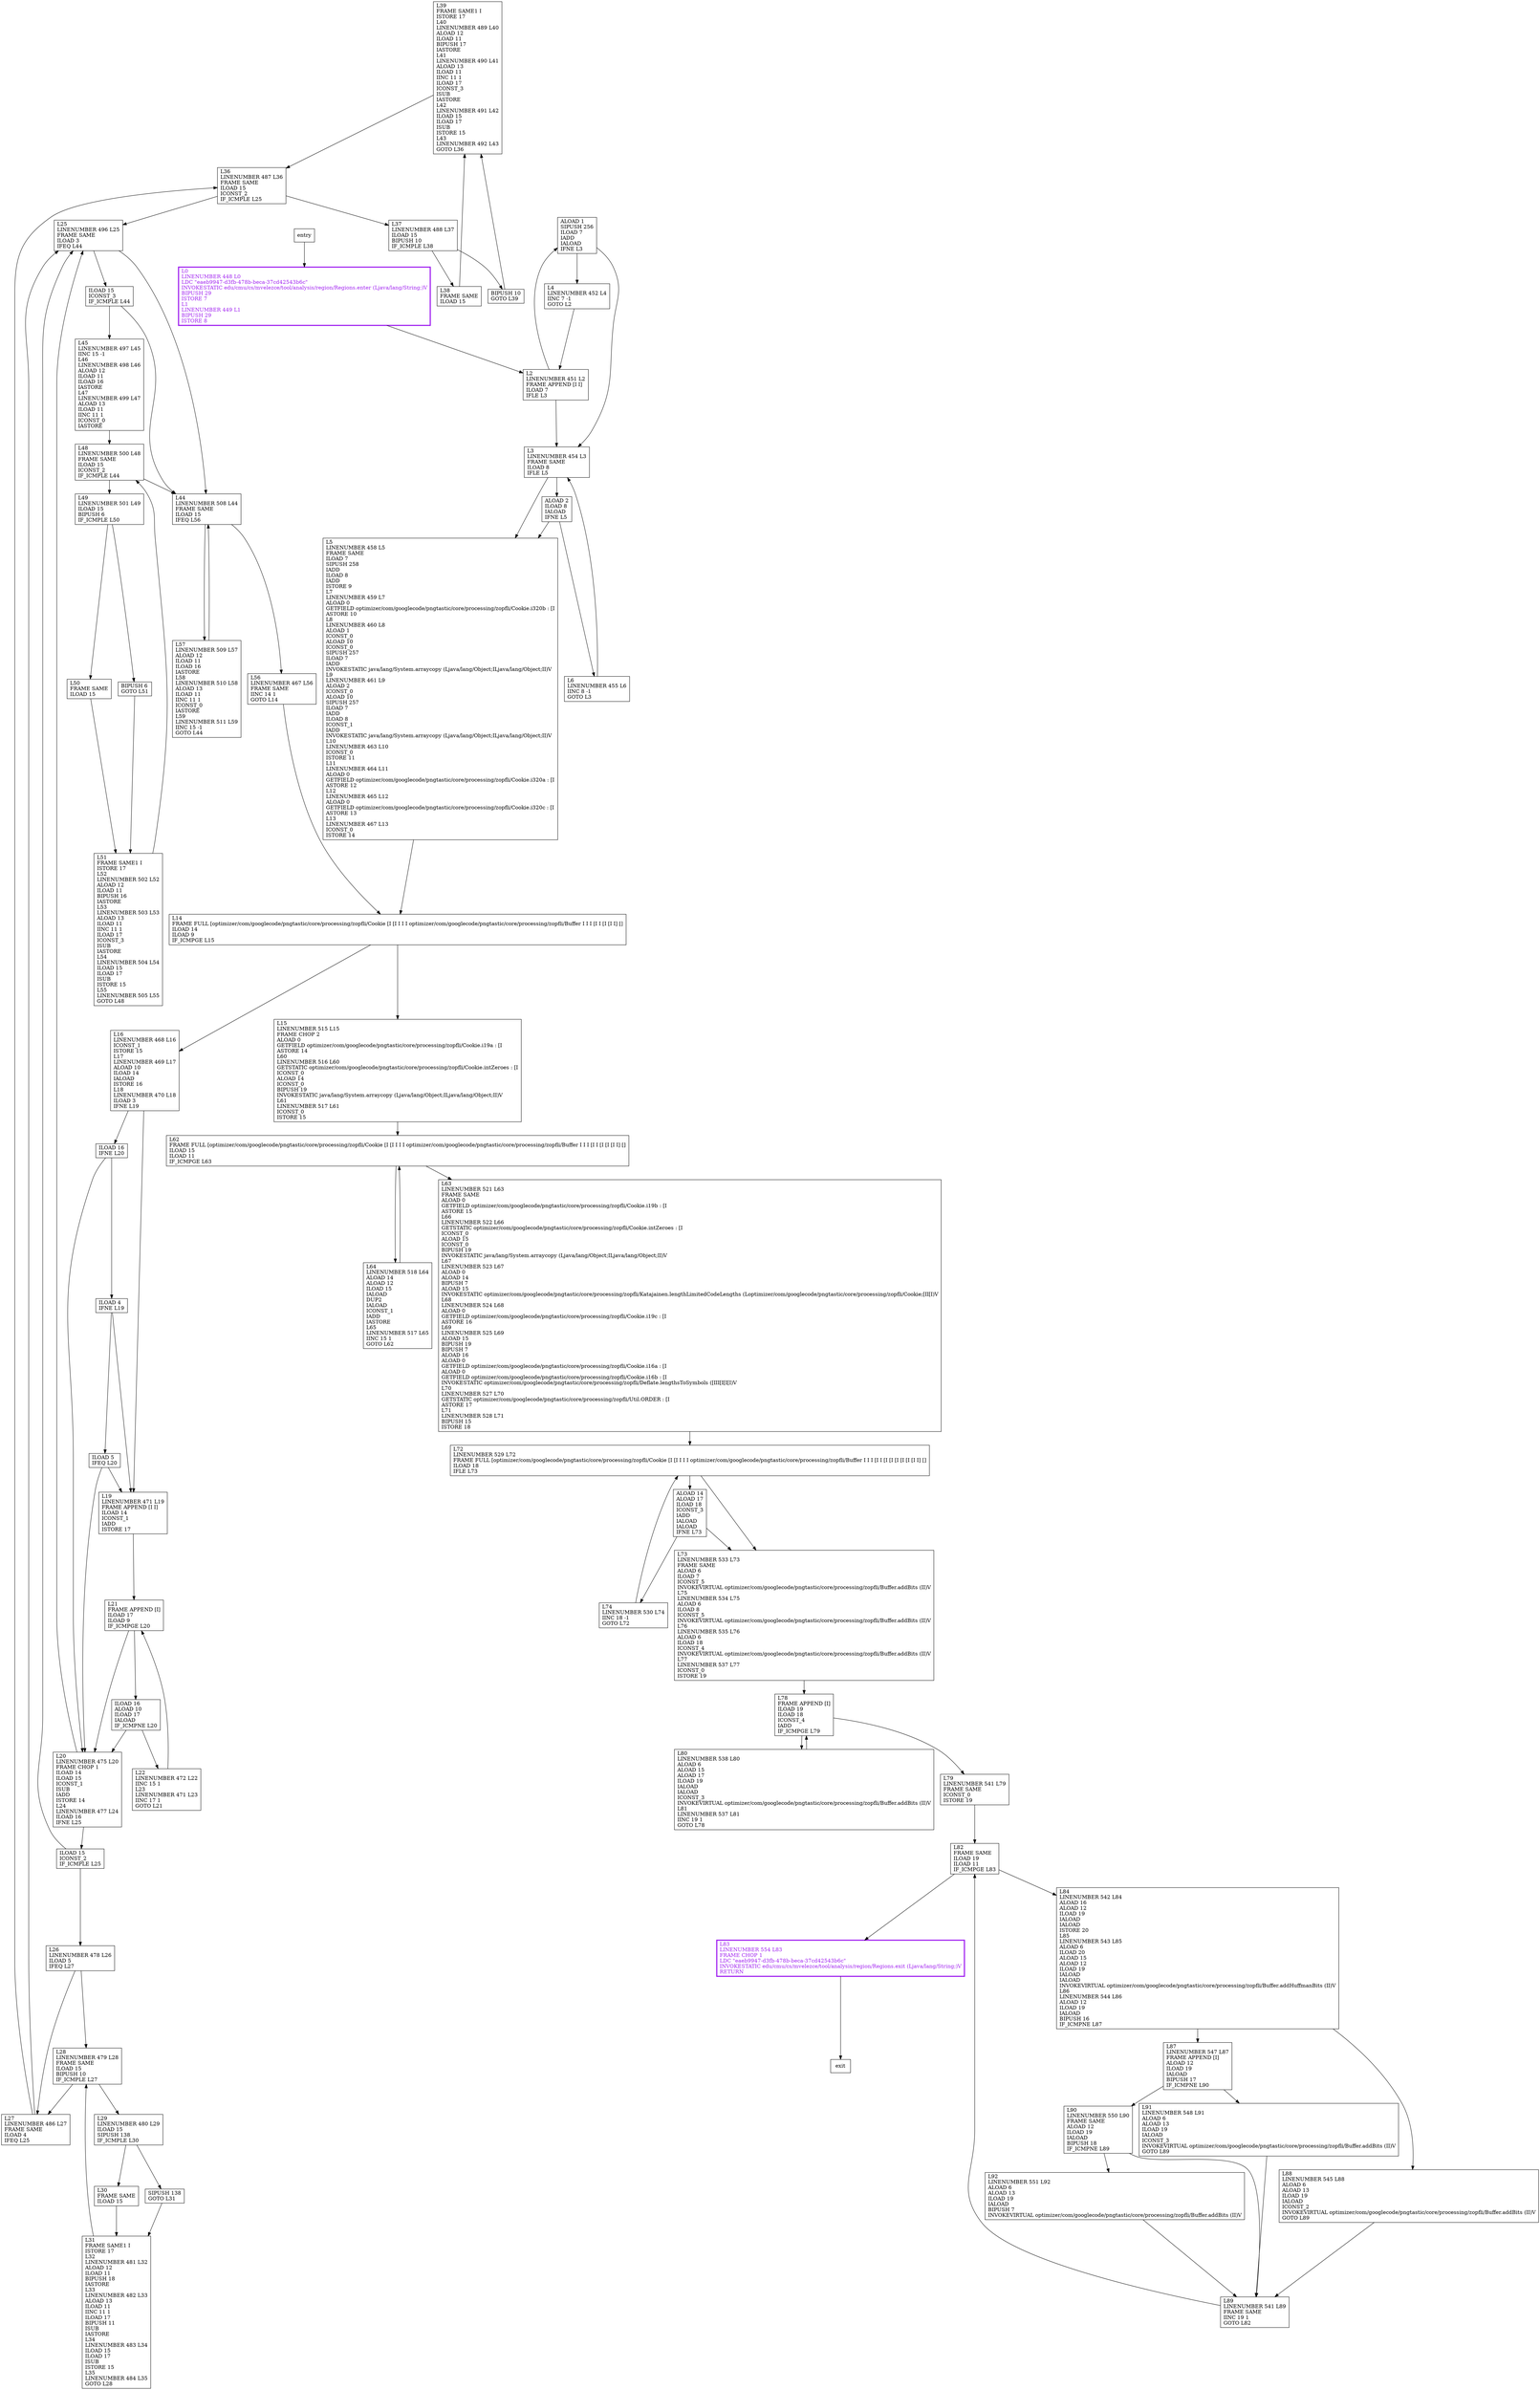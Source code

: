 digraph encodeTree {
node [shape=record];
852026681 [label="L39\lFRAME SAME1 I\lISTORE 17\lL40\lLINENUMBER 489 L40\lALOAD 12\lILOAD 11\lBIPUSH 17\lIASTORE\lL41\lLINENUMBER 490 L41\lALOAD 13\lILOAD 11\lIINC 11 1\lILOAD 17\lICONST_3\lISUB\lIASTORE\lL42\lLINENUMBER 491 L42\lILOAD 15\lILOAD 17\lISUB\lISTORE 15\lL43\lLINENUMBER 492 L43\lGOTO L36\l"];
1201004240 [label="L49\lLINENUMBER 501 L49\lILOAD 15\lBIPUSH 6\lIF_ICMPLE L50\l"];
633079302 [label="L80\lLINENUMBER 538 L80\lALOAD 6\lALOAD 15\lALOAD 17\lILOAD 19\lIALOAD\lIALOAD\lICONST_3\lINVOKEVIRTUAL optimizer/com/googlecode/pngtastic/core/processing/zopfli/Buffer.addBits (II)V\lL81\lLINENUMBER 537 L81\lIINC 19 1\lGOTO L78\l"];
1545077099 [label="L87\lLINENUMBER 547 L87\lFRAME APPEND [I]\lALOAD 12\lILOAD 19\lIALOAD\lBIPUSH 17\lIF_ICMPNE L90\l"];
200404000 [label="L20\lLINENUMBER 475 L20\lFRAME CHOP 1\lILOAD 14\lILOAD 15\lICONST_1\lISUB\lIADD\lISTORE 14\lL24\lLINENUMBER 477 L24\lILOAD 16\lIFNE L25\l"];
1894758168 [label="ILOAD 4\lIFNE L19\l"];
1112527632 [label="ALOAD 1\lSIPUSH 256\lILOAD 7\lIADD\lIALOAD\lIFNE L3\l"];
244872973 [label="L92\lLINENUMBER 551 L92\lALOAD 6\lALOAD 13\lILOAD 19\lIALOAD\lBIPUSH 7\lINVOKEVIRTUAL optimizer/com/googlecode/pngtastic/core/processing/zopfli/Buffer.addBits (II)V\l"];
256346753 [label="SIPUSH 138\lGOTO L31\l"];
1943855334 [label="L44\lLINENUMBER 508 L44\lFRAME SAME\lILOAD 15\lIFEQ L56\l"];
140404585 [label="L16\lLINENUMBER 468 L16\lICONST_1\lISTORE 15\lL17\lLINENUMBER 469 L17\lALOAD 10\lILOAD 14\lIALOAD\lISTORE 16\lL18\lLINENUMBER 470 L18\lILOAD 3\lIFNE L19\l"];
2145896000 [label="L37\lLINENUMBER 488 L37\lILOAD 15\lBIPUSH 10\lIF_ICMPLE L38\l"];
1279740095 [label="L38\lFRAME SAME\lILOAD 15\l"];
2075568954 [label="L36\lLINENUMBER 487 L36\lFRAME SAME\lILOAD 15\lICONST_2\lIF_ICMPLE L25\l"];
1768882706 [label="L26\lLINENUMBER 478 L26\lILOAD 5\lIFEQ L27\l"];
207546206 [label="L19\lLINENUMBER 471 L19\lFRAME APPEND [I I]\lILOAD 14\lICONST_1\lIADD\lISTORE 17\l"];
2033268925 [label="L83\lLINENUMBER 554 L83\lFRAME CHOP 1\lLDC \"eaeb9947-d3fb-478b-beca-37cd42543b6c\"\lINVOKESTATIC edu/cmu/cs/mvelezce/tool/analysis/region/Regions.exit (Ljava/lang/String;)V\lRETURN\l"];
352776719 [label="L0\lLINENUMBER 448 L0\lLDC \"eaeb9947-d3fb-478b-beca-37cd42543b6c\"\lINVOKESTATIC edu/cmu/cs/mvelezce/tool/analysis/region/Regions.enter (Ljava/lang/String;)V\lBIPUSH 29\lISTORE 7\lL1\lLINENUMBER 449 L1\lBIPUSH 29\lISTORE 8\l"];
472991420 [label="L28\lLINENUMBER 479 L28\lFRAME SAME\lILOAD 15\lBIPUSH 10\lIF_ICMPLE L27\l"];
1202042637 [label="L3\lLINENUMBER 454 L3\lFRAME SAME\lILOAD 8\lIFLE L5\l"];
1218519094 [label="ILOAD 16\lIFNE L20\l"];
1130346421 [label="L21\lFRAME APPEND [I]\lILOAD 17\lILOAD 9\lIF_ICMPGE L20\l"];
1463022229 [label="L27\lLINENUMBER 486 L27\lFRAME SAME\lILOAD 4\lIFEQ L25\l"];
1406848276 [label="L50\lFRAME SAME\lILOAD 15\l"];
1888924788 [label="L73\lLINENUMBER 533 L73\lFRAME SAME\lALOAD 6\lILOAD 7\lICONST_5\lINVOKEVIRTUAL optimizer/com/googlecode/pngtastic/core/processing/zopfli/Buffer.addBits (II)V\lL75\lLINENUMBER 534 L75\lALOAD 6\lILOAD 8\lICONST_5\lINVOKEVIRTUAL optimizer/com/googlecode/pngtastic/core/processing/zopfli/Buffer.addBits (II)V\lL76\lLINENUMBER 535 L76\lALOAD 6\lILOAD 18\lICONST_4\lINVOKEVIRTUAL optimizer/com/googlecode/pngtastic/core/processing/zopfli/Buffer.addBits (II)V\lL77\lLINENUMBER 537 L77\lICONST_0\lISTORE 19\l"];
1317375498 [label="L22\lLINENUMBER 472 L22\lIINC 15 1\lL23\lLINENUMBER 471 L23\lIINC 17 1\lGOTO L21\l"];
1316005672 [label="L25\lLINENUMBER 496 L25\lFRAME SAME\lILOAD 3\lIFEQ L44\l"];
1016633682 [label="L74\lLINENUMBER 530 L74\lIINC 18 -1\lGOTO L72\l"];
192428201 [label="ILOAD 15\lICONST_2\lIF_ICMPLE L25\l"];
1852661033 [label="ALOAD 2\lILOAD 8\lIALOAD\lIFNE L5\l"];
1027319653 [label="L79\lLINENUMBER 541 L79\lFRAME SAME\lICONST_0\lISTORE 19\l"];
2095677157 [label="BIPUSH 10\lGOTO L39\l"];
1470911015 [label="L90\lLINENUMBER 550 L90\lFRAME SAME\lALOAD 12\lILOAD 19\lIALOAD\lBIPUSH 18\lIF_ICMPNE L89\l"];
191945292 [label="ILOAD 5\lIFEQ L20\l"];
1123236701 [label="L56\lLINENUMBER 467 L56\lFRAME SAME\lIINC 14 1\lGOTO L14\l"];
424786033 [label="L84\lLINENUMBER 542 L84\lALOAD 16\lALOAD 12\lILOAD 19\lIALOAD\lIALOAD\lISTORE 20\lL85\lLINENUMBER 543 L85\lALOAD 6\lILOAD 20\lALOAD 15\lALOAD 12\lILOAD 19\lIALOAD\lIALOAD\lINVOKEVIRTUAL optimizer/com/googlecode/pngtastic/core/processing/zopfli/Buffer.addHuffmanBits (II)V\lL86\lLINENUMBER 544 L86\lALOAD 12\lILOAD 19\lIALOAD\lBIPUSH 16\lIF_ICMPNE L87\l"];
349259569 [label="BIPUSH 6\lGOTO L51\l"];
1057468716 [label="L64\lLINENUMBER 518 L64\lALOAD 14\lALOAD 12\lILOAD 15\lIALOAD\lDUP2\lIALOAD\lICONST_1\lIADD\lIASTORE\lL65\lLINENUMBER 517 L65\lIINC 15 1\lGOTO L62\l"];
79161706 [label="L14\lFRAME FULL [optimizer/com/googlecode/pngtastic/core/processing/zopfli/Cookie [I [I I I I optimizer/com/googlecode/pngtastic/core/processing/zopfli/Buffer I I I [I I [I [I I] []\lILOAD 14\lILOAD 9\lIF_ICMPGE L15\l"];
2018220300 [label="L72\lLINENUMBER 529 L72\lFRAME FULL [optimizer/com/googlecode/pngtastic/core/processing/zopfli/Cookie [I [I I I I optimizer/com/googlecode/pngtastic/core/processing/zopfli/Buffer I I I [I I [I [I [I [I [I [I I] []\lILOAD 18\lIFLE L73\l"];
1561745898 [label="L78\lFRAME APPEND [I]\lILOAD 19\lILOAD 18\lICONST_4\lIADD\lIF_ICMPGE L79\l"];
1548946718 [label="L6\lLINENUMBER 455 L6\lIINC 8 -1\lGOTO L3\l"];
425015667 [label="L31\lFRAME SAME1 I\lISTORE 17\lL32\lLINENUMBER 481 L32\lALOAD 12\lILOAD 11\lBIPUSH 18\lIASTORE\lL33\lLINENUMBER 482 L33\lALOAD 13\lILOAD 11\lIINC 11 1\lILOAD 17\lBIPUSH 11\lISUB\lIASTORE\lL34\lLINENUMBER 483 L34\lILOAD 15\lILOAD 17\lISUB\lISTORE 15\lL35\lLINENUMBER 484 L35\lGOTO L28\l"];
1272051933 [label="L62\lFRAME FULL [optimizer/com/googlecode/pngtastic/core/processing/zopfli/Cookie [I [I I I I optimizer/com/googlecode/pngtastic/core/processing/zopfli/Buffer I I I [I I [I [I [I I] []\lILOAD 15\lILOAD 11\lIF_ICMPGE L63\l"];
1268974304 [label="L91\lLINENUMBER 548 L91\lALOAD 6\lALOAD 13\lILOAD 19\lIALOAD\lICONST_3\lINVOKEVIRTUAL optimizer/com/googlecode/pngtastic/core/processing/zopfli/Buffer.addBits (II)V\lGOTO L89\l"];
1242688388 [label="ILOAD 16\lALOAD 10\lILOAD 17\lIALOAD\lIF_ICMPNE L20\l"];
785306763 [label="L51\lFRAME SAME1 I\lISTORE 17\lL52\lLINENUMBER 502 L52\lALOAD 12\lILOAD 11\lBIPUSH 16\lIASTORE\lL53\lLINENUMBER 503 L53\lALOAD 13\lILOAD 11\lIINC 11 1\lILOAD 17\lICONST_3\lISUB\lIASTORE\lL54\lLINENUMBER 504 L54\lILOAD 15\lILOAD 17\lISUB\lISTORE 15\lL55\lLINENUMBER 505 L55\lGOTO L48\l"];
1204088028 [label="L48\lLINENUMBER 500 L48\lFRAME SAME\lILOAD 15\lICONST_2\lIF_ICMPLE L44\l"];
1202220987 [label="L30\lFRAME SAME\lILOAD 15\l"];
94919826 [label="ILOAD 15\lICONST_3\lIF_ICMPLE L44\l"];
867093003 [label="L88\lLINENUMBER 545 L88\lALOAD 6\lALOAD 13\lILOAD 19\lIALOAD\lICONST_2\lINVOKEVIRTUAL optimizer/com/googlecode/pngtastic/core/processing/zopfli/Buffer.addBits (II)V\lGOTO L89\l"];
1552221437 [label="L57\lLINENUMBER 509 L57\lALOAD 12\lILOAD 11\lILOAD 16\lIASTORE\lL58\lLINENUMBER 510 L58\lALOAD 13\lILOAD 11\lIINC 11 1\lICONST_0\lIASTORE\lL59\lLINENUMBER 511 L59\lIINC 15 -1\lGOTO L44\l"];
451312813 [label="L82\lFRAME SAME\lILOAD 19\lILOAD 11\lIF_ICMPGE L83\l"];
1455855843 [label="L29\lLINENUMBER 480 L29\lILOAD 15\lSIPUSH 138\lIF_ICMPLE L30\l"];
1814423236 [label="L15\lLINENUMBER 515 L15\lFRAME CHOP 2\lALOAD 0\lGETFIELD optimizer/com/googlecode/pngtastic/core/processing/zopfli/Cookie.i19a : [I\lASTORE 14\lL60\lLINENUMBER 516 L60\lGETSTATIC optimizer/com/googlecode/pngtastic/core/processing/zopfli/Cookie.intZeroes : [I\lICONST_0\lALOAD 14\lICONST_0\lBIPUSH 19\lINVOKESTATIC java/lang/System.arraycopy (Ljava/lang/Object;ILjava/lang/Object;II)V\lL61\lLINENUMBER 517 L61\lICONST_0\lISTORE 15\l"];
955324150 [label="L2\lLINENUMBER 451 L2\lFRAME APPEND [I I]\lILOAD 7\lIFLE L3\l"];
847320212 [label="L45\lLINENUMBER 497 L45\lIINC 15 -1\lL46\lLINENUMBER 498 L46\lALOAD 12\lILOAD 11\lILOAD 16\lIASTORE\lL47\lLINENUMBER 499 L47\lALOAD 13\lILOAD 11\lIINC 11 1\lICONST_0\lIASTORE\l"];
1041547629 [label="ALOAD 14\lALOAD 17\lILOAD 18\lICONST_3\lIADD\lIALOAD\lIALOAD\lIFNE L73\l"];
440736059 [label="L4\lLINENUMBER 452 L4\lIINC 7 -1\lGOTO L2\l"];
1384563514 [label="L5\lLINENUMBER 458 L5\lFRAME SAME\lILOAD 7\lSIPUSH 258\lIADD\lILOAD 8\lIADD\lISTORE 9\lL7\lLINENUMBER 459 L7\lALOAD 0\lGETFIELD optimizer/com/googlecode/pngtastic/core/processing/zopfli/Cookie.i320b : [I\lASTORE 10\lL8\lLINENUMBER 460 L8\lALOAD 1\lICONST_0\lALOAD 10\lICONST_0\lSIPUSH 257\lILOAD 7\lIADD\lINVOKESTATIC java/lang/System.arraycopy (Ljava/lang/Object;ILjava/lang/Object;II)V\lL9\lLINENUMBER 461 L9\lALOAD 2\lICONST_0\lALOAD 10\lSIPUSH 257\lILOAD 7\lIADD\lILOAD 8\lICONST_1\lIADD\lINVOKESTATIC java/lang/System.arraycopy (Ljava/lang/Object;ILjava/lang/Object;II)V\lL10\lLINENUMBER 463 L10\lICONST_0\lISTORE 11\lL11\lLINENUMBER 464 L11\lALOAD 0\lGETFIELD optimizer/com/googlecode/pngtastic/core/processing/zopfli/Cookie.i320a : [I\lASTORE 12\lL12\lLINENUMBER 465 L12\lALOAD 0\lGETFIELD optimizer/com/googlecode/pngtastic/core/processing/zopfli/Cookie.i320c : [I\lASTORE 13\lL13\lLINENUMBER 467 L13\lICONST_0\lISTORE 14\l"];
1135278099 [label="L89\lLINENUMBER 541 L89\lFRAME SAME\lIINC 19 1\lGOTO L82\l"];
1685407532 [label="L63\lLINENUMBER 521 L63\lFRAME SAME\lALOAD 0\lGETFIELD optimizer/com/googlecode/pngtastic/core/processing/zopfli/Cookie.i19b : [I\lASTORE 15\lL66\lLINENUMBER 522 L66\lGETSTATIC optimizer/com/googlecode/pngtastic/core/processing/zopfli/Cookie.intZeroes : [I\lICONST_0\lALOAD 15\lICONST_0\lBIPUSH 19\lINVOKESTATIC java/lang/System.arraycopy (Ljava/lang/Object;ILjava/lang/Object;II)V\lL67\lLINENUMBER 523 L67\lALOAD 0\lALOAD 14\lBIPUSH 7\lALOAD 15\lINVOKESTATIC optimizer/com/googlecode/pngtastic/core/processing/zopfli/Katajainen.lengthLimitedCodeLengths (Loptimizer/com/googlecode/pngtastic/core/processing/zopfli/Cookie;[II[I)V\lL68\lLINENUMBER 524 L68\lALOAD 0\lGETFIELD optimizer/com/googlecode/pngtastic/core/processing/zopfli/Cookie.i19c : [I\lASTORE 16\lL69\lLINENUMBER 525 L69\lALOAD 15\lBIPUSH 19\lBIPUSH 7\lALOAD 16\lALOAD 0\lGETFIELD optimizer/com/googlecode/pngtastic/core/processing/zopfli/Cookie.i16a : [I\lALOAD 0\lGETFIELD optimizer/com/googlecode/pngtastic/core/processing/zopfli/Cookie.i16b : [I\lINVOKESTATIC optimizer/com/googlecode/pngtastic/core/processing/zopfli/Deflate.lengthsToSymbols ([III[I[I[I)V\lL70\lLINENUMBER 527 L70\lGETSTATIC optimizer/com/googlecode/pngtastic/core/processing/zopfli/Util.ORDER : [I\lASTORE 17\lL71\lLINENUMBER 528 L71\lBIPUSH 15\lISTORE 18\l"];
entry;
exit;
852026681 -> 2075568954;
1201004240 -> 349259569;
1201004240 -> 1406848276;
633079302 -> 1561745898;
1545077099 -> 1268974304;
1545077099 -> 1470911015;
200404000 -> 1316005672;
200404000 -> 192428201;
1894758168 -> 207546206;
1894758168 -> 191945292;
1112527632 -> 1202042637;
1112527632 -> 440736059;
244872973 -> 1135278099;
256346753 -> 425015667;
1943855334 -> 1552221437;
1943855334 -> 1123236701;
140404585 -> 1218519094;
140404585 -> 207546206;
2145896000 -> 1279740095;
2145896000 -> 2095677157;
1279740095 -> 852026681;
2075568954 -> 1316005672;
2075568954 -> 2145896000;
1768882706 -> 1463022229;
1768882706 -> 472991420;
207546206 -> 1130346421;
2033268925 -> exit;
352776719 -> 955324150;
472991420 -> 1455855843;
472991420 -> 1463022229;
entry -> 352776719;
1202042637 -> 1852661033;
1202042637 -> 1384563514;
1218519094 -> 200404000;
1218519094 -> 1894758168;
1130346421 -> 200404000;
1130346421 -> 1242688388;
1463022229 -> 1316005672;
1463022229 -> 2075568954;
1406848276 -> 785306763;
1888924788 -> 1561745898;
1317375498 -> 1130346421;
1316005672 -> 1943855334;
1316005672 -> 94919826;
1016633682 -> 2018220300;
192428201 -> 1316005672;
192428201 -> 1768882706;
1852661033 -> 1548946718;
1852661033 -> 1384563514;
1027319653 -> 451312813;
2095677157 -> 852026681;
1470911015 -> 244872973;
1470911015 -> 1135278099;
191945292 -> 200404000;
191945292 -> 207546206;
1123236701 -> 79161706;
424786033 -> 867093003;
424786033 -> 1545077099;
349259569 -> 785306763;
1057468716 -> 1272051933;
79161706 -> 1814423236;
79161706 -> 140404585;
2018220300 -> 1888924788;
2018220300 -> 1041547629;
1561745898 -> 1027319653;
1561745898 -> 633079302;
1548946718 -> 1202042637;
425015667 -> 472991420;
1272051933 -> 1057468716;
1272051933 -> 1685407532;
1268974304 -> 1135278099;
1242688388 -> 1317375498;
1242688388 -> 200404000;
785306763 -> 1204088028;
1204088028 -> 1201004240;
1204088028 -> 1943855334;
1202220987 -> 425015667;
94919826 -> 847320212;
94919826 -> 1943855334;
867093003 -> 1135278099;
1552221437 -> 1943855334;
451312813 -> 2033268925;
451312813 -> 424786033;
1455855843 -> 256346753;
1455855843 -> 1202220987;
1814423236 -> 1272051933;
955324150 -> 1202042637;
955324150 -> 1112527632;
847320212 -> 1204088028;
1041547629 -> 1888924788;
1041547629 -> 1016633682;
440736059 -> 955324150;
1384563514 -> 79161706;
1135278099 -> 451312813;
1685407532 -> 2018220300;
2033268925[fontcolor="purple", penwidth=3, color="purple"];
352776719[fontcolor="purple", penwidth=3, color="purple"];
}
